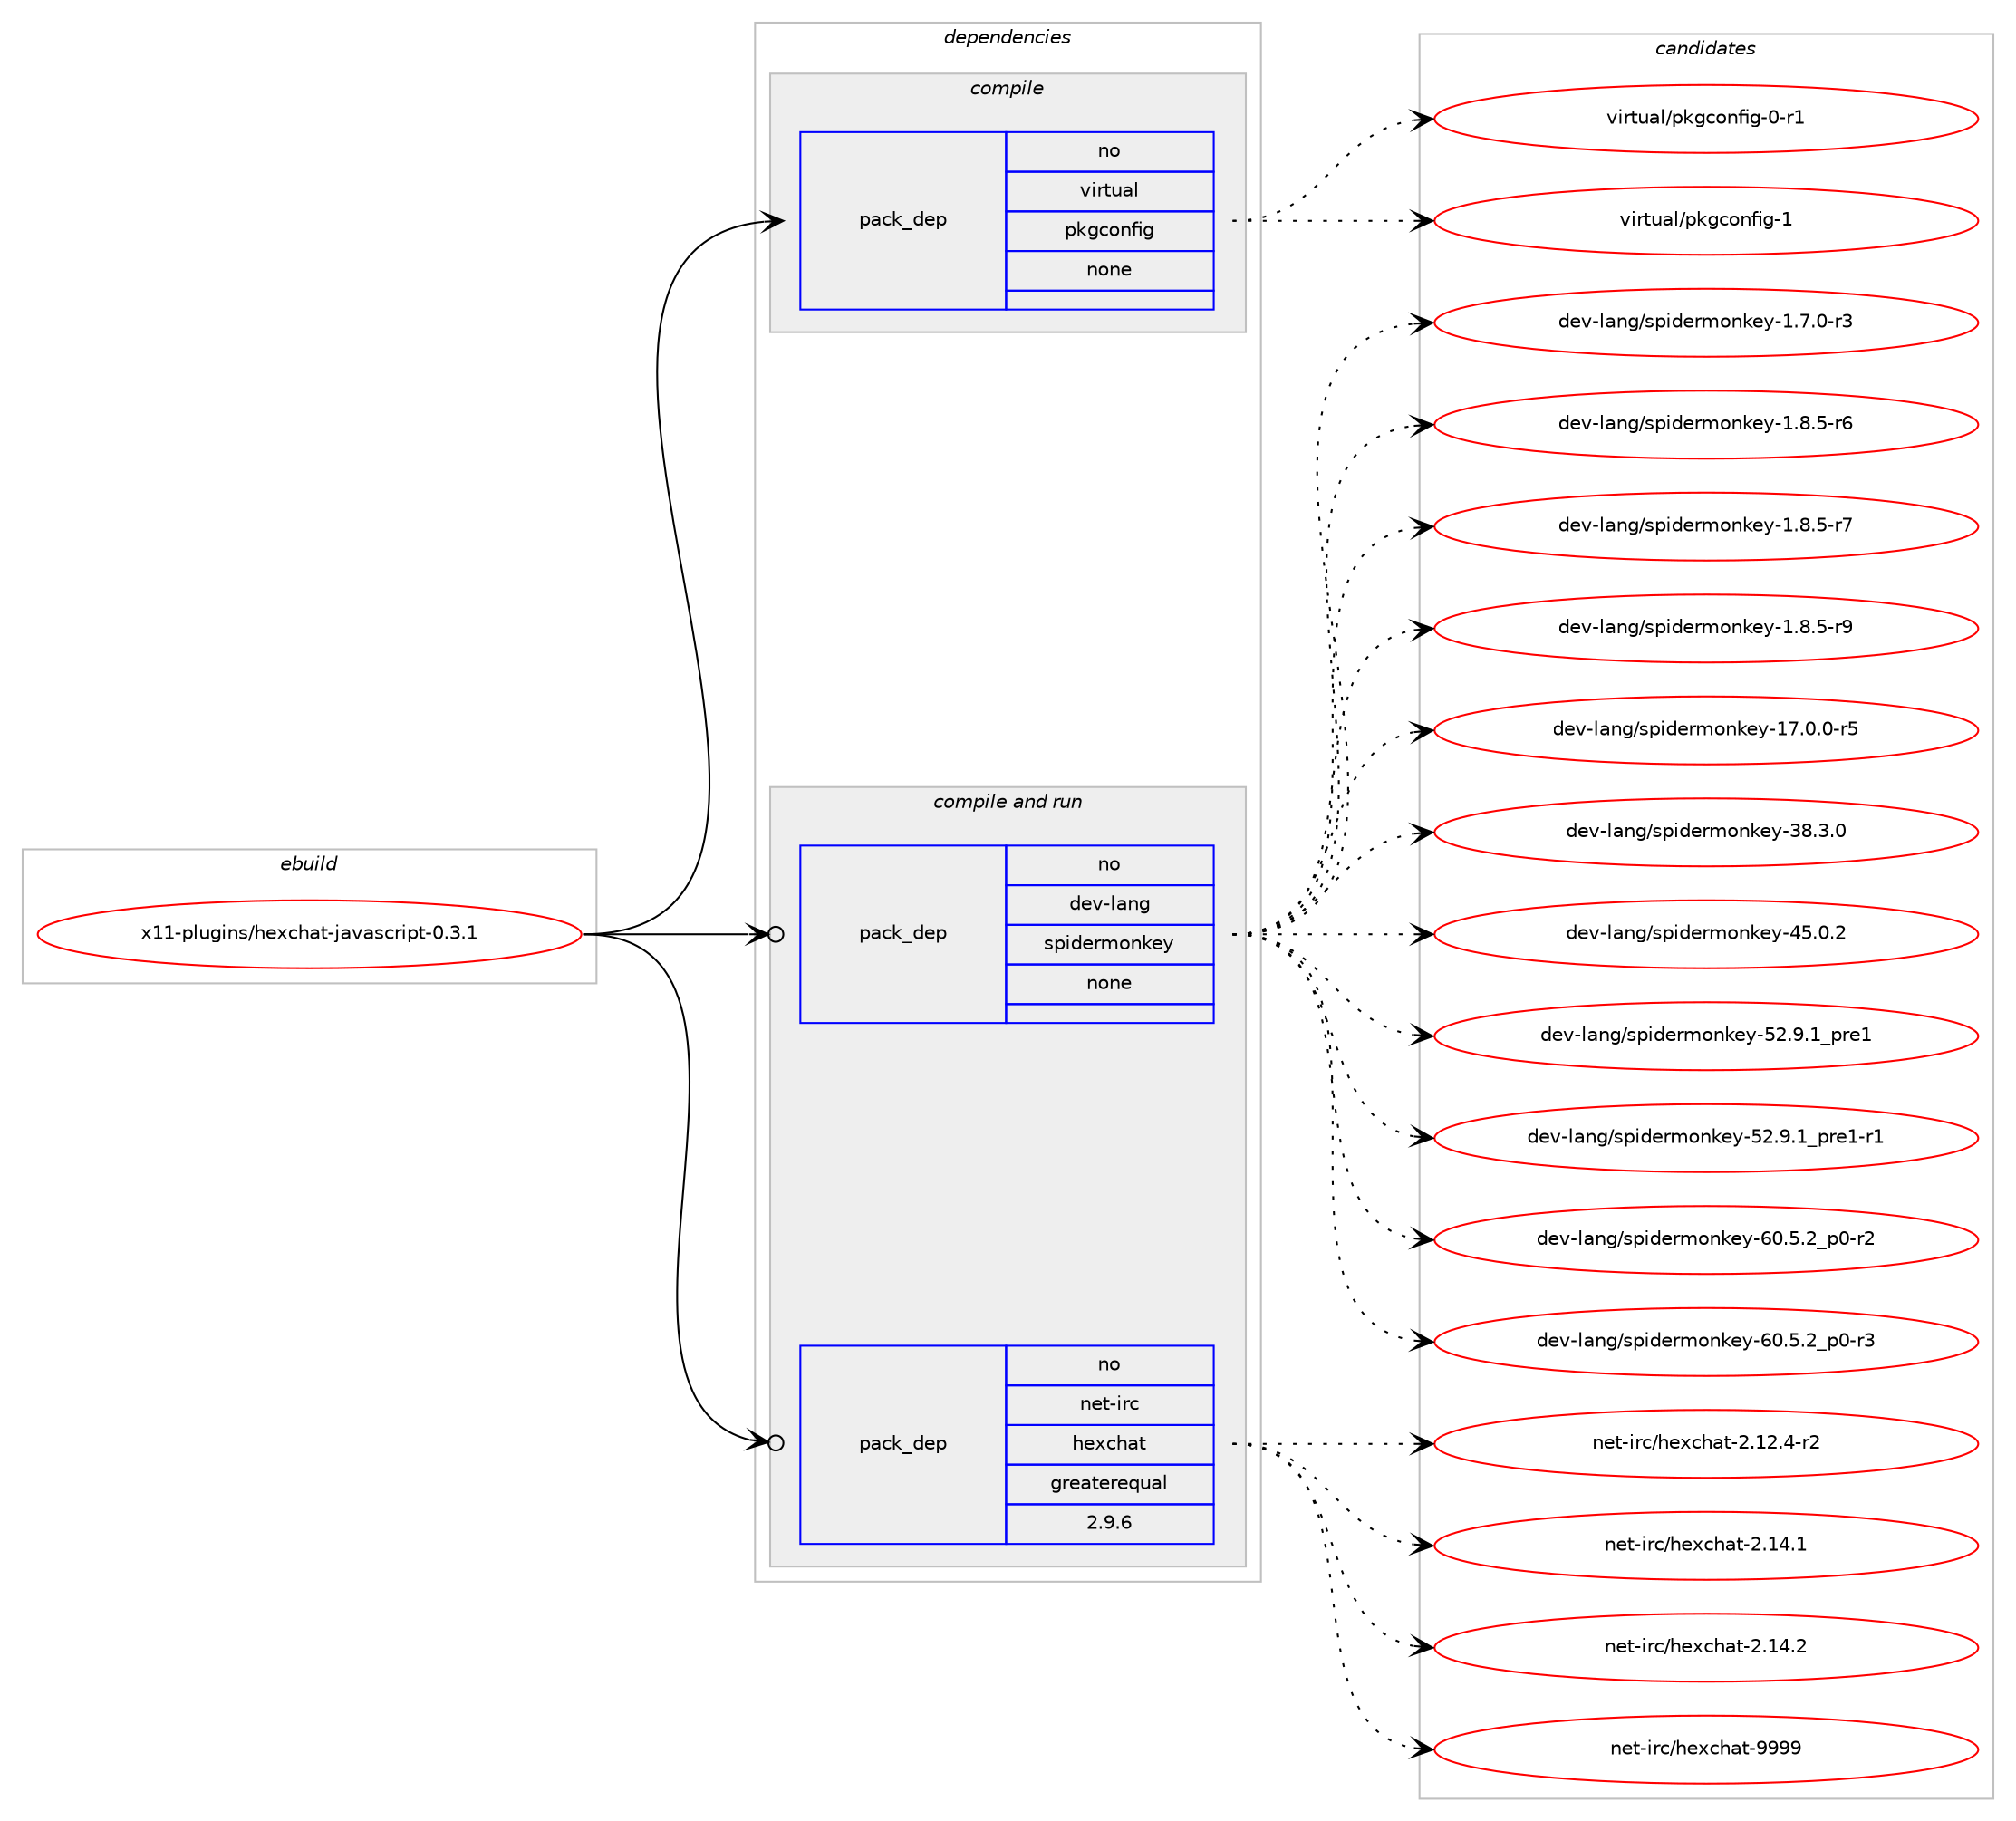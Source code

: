 digraph prolog {

# *************
# Graph options
# *************

newrank=true;
concentrate=true;
compound=true;
graph [rankdir=LR,fontname=Helvetica,fontsize=10,ranksep=1.5];#, ranksep=2.5, nodesep=0.2];
edge  [arrowhead=vee];
node  [fontname=Helvetica,fontsize=10];

# **********
# The ebuild
# **********

subgraph cluster_leftcol {
color=gray;
rank=same;
label=<<i>ebuild</i>>;
id [label="x11-plugins/hexchat-javascript-0.3.1", color=red, width=4, href="../x11-plugins/hexchat-javascript-0.3.1.svg"];
}

# ****************
# The dependencies
# ****************

subgraph cluster_midcol {
color=gray;
label=<<i>dependencies</i>>;
subgraph cluster_compile {
fillcolor="#eeeeee";
style=filled;
label=<<i>compile</i>>;
subgraph pack685785 {
dependency922758 [label=<<TABLE BORDER="0" CELLBORDER="1" CELLSPACING="0" CELLPADDING="4" WIDTH="220"><TR><TD ROWSPAN="6" CELLPADDING="30">pack_dep</TD></TR><TR><TD WIDTH="110">no</TD></TR><TR><TD>virtual</TD></TR><TR><TD>pkgconfig</TD></TR><TR><TD>none</TD></TR><TR><TD></TD></TR></TABLE>>, shape=none, color=blue];
}
id:e -> dependency922758:w [weight=20,style="solid",arrowhead="vee"];
}
subgraph cluster_compileandrun {
fillcolor="#eeeeee";
style=filled;
label=<<i>compile and run</i>>;
subgraph pack685786 {
dependency922759 [label=<<TABLE BORDER="0" CELLBORDER="1" CELLSPACING="0" CELLPADDING="4" WIDTH="220"><TR><TD ROWSPAN="6" CELLPADDING="30">pack_dep</TD></TR><TR><TD WIDTH="110">no</TD></TR><TR><TD>dev-lang</TD></TR><TR><TD>spidermonkey</TD></TR><TR><TD>none</TD></TR><TR><TD></TD></TR></TABLE>>, shape=none, color=blue];
}
id:e -> dependency922759:w [weight=20,style="solid",arrowhead="odotvee"];
subgraph pack685787 {
dependency922760 [label=<<TABLE BORDER="0" CELLBORDER="1" CELLSPACING="0" CELLPADDING="4" WIDTH="220"><TR><TD ROWSPAN="6" CELLPADDING="30">pack_dep</TD></TR><TR><TD WIDTH="110">no</TD></TR><TR><TD>net-irc</TD></TR><TR><TD>hexchat</TD></TR><TR><TD>greaterequal</TD></TR><TR><TD>2.9.6</TD></TR></TABLE>>, shape=none, color=blue];
}
id:e -> dependency922760:w [weight=20,style="solid",arrowhead="odotvee"];
}
subgraph cluster_run {
fillcolor="#eeeeee";
style=filled;
label=<<i>run</i>>;
}
}

# **************
# The candidates
# **************

subgraph cluster_choices {
rank=same;
color=gray;
label=<<i>candidates</i>>;

subgraph choice685785 {
color=black;
nodesep=1;
choice11810511411611797108471121071039911111010210510345484511449 [label="virtual/pkgconfig-0-r1", color=red, width=4,href="../virtual/pkgconfig-0-r1.svg"];
choice1181051141161179710847112107103991111101021051034549 [label="virtual/pkgconfig-1", color=red, width=4,href="../virtual/pkgconfig-1.svg"];
dependency922758:e -> choice11810511411611797108471121071039911111010210510345484511449:w [style=dotted,weight="100"];
dependency922758:e -> choice1181051141161179710847112107103991111101021051034549:w [style=dotted,weight="100"];
}
subgraph choice685786 {
color=black;
nodesep=1;
choice1001011184510897110103471151121051001011141091111101071011214549465546484511451 [label="dev-lang/spidermonkey-1.7.0-r3", color=red, width=4,href="../dev-lang/spidermonkey-1.7.0-r3.svg"];
choice1001011184510897110103471151121051001011141091111101071011214549465646534511454 [label="dev-lang/spidermonkey-1.8.5-r6", color=red, width=4,href="../dev-lang/spidermonkey-1.8.5-r6.svg"];
choice1001011184510897110103471151121051001011141091111101071011214549465646534511455 [label="dev-lang/spidermonkey-1.8.5-r7", color=red, width=4,href="../dev-lang/spidermonkey-1.8.5-r7.svg"];
choice1001011184510897110103471151121051001011141091111101071011214549465646534511457 [label="dev-lang/spidermonkey-1.8.5-r9", color=red, width=4,href="../dev-lang/spidermonkey-1.8.5-r9.svg"];
choice100101118451089711010347115112105100101114109111110107101121454955464846484511453 [label="dev-lang/spidermonkey-17.0.0-r5", color=red, width=4,href="../dev-lang/spidermonkey-17.0.0-r5.svg"];
choice10010111845108971101034711511210510010111410911111010710112145515646514648 [label="dev-lang/spidermonkey-38.3.0", color=red, width=4,href="../dev-lang/spidermonkey-38.3.0.svg"];
choice10010111845108971101034711511210510010111410911111010710112145525346484650 [label="dev-lang/spidermonkey-45.0.2", color=red, width=4,href="../dev-lang/spidermonkey-45.0.2.svg"];
choice100101118451089711010347115112105100101114109111110107101121455350465746499511211410149 [label="dev-lang/spidermonkey-52.9.1_pre1", color=red, width=4,href="../dev-lang/spidermonkey-52.9.1_pre1.svg"];
choice1001011184510897110103471151121051001011141091111101071011214553504657464995112114101494511449 [label="dev-lang/spidermonkey-52.9.1_pre1-r1", color=red, width=4,href="../dev-lang/spidermonkey-52.9.1_pre1-r1.svg"];
choice1001011184510897110103471151121051001011141091111101071011214554484653465095112484511450 [label="dev-lang/spidermonkey-60.5.2_p0-r2", color=red, width=4,href="../dev-lang/spidermonkey-60.5.2_p0-r2.svg"];
choice1001011184510897110103471151121051001011141091111101071011214554484653465095112484511451 [label="dev-lang/spidermonkey-60.5.2_p0-r3", color=red, width=4,href="../dev-lang/spidermonkey-60.5.2_p0-r3.svg"];
dependency922759:e -> choice1001011184510897110103471151121051001011141091111101071011214549465546484511451:w [style=dotted,weight="100"];
dependency922759:e -> choice1001011184510897110103471151121051001011141091111101071011214549465646534511454:w [style=dotted,weight="100"];
dependency922759:e -> choice1001011184510897110103471151121051001011141091111101071011214549465646534511455:w [style=dotted,weight="100"];
dependency922759:e -> choice1001011184510897110103471151121051001011141091111101071011214549465646534511457:w [style=dotted,weight="100"];
dependency922759:e -> choice100101118451089711010347115112105100101114109111110107101121454955464846484511453:w [style=dotted,weight="100"];
dependency922759:e -> choice10010111845108971101034711511210510010111410911111010710112145515646514648:w [style=dotted,weight="100"];
dependency922759:e -> choice10010111845108971101034711511210510010111410911111010710112145525346484650:w [style=dotted,weight="100"];
dependency922759:e -> choice100101118451089711010347115112105100101114109111110107101121455350465746499511211410149:w [style=dotted,weight="100"];
dependency922759:e -> choice1001011184510897110103471151121051001011141091111101071011214553504657464995112114101494511449:w [style=dotted,weight="100"];
dependency922759:e -> choice1001011184510897110103471151121051001011141091111101071011214554484653465095112484511450:w [style=dotted,weight="100"];
dependency922759:e -> choice1001011184510897110103471151121051001011141091111101071011214554484653465095112484511451:w [style=dotted,weight="100"];
}
subgraph choice685787 {
color=black;
nodesep=1;
choice1101011164510511499471041011209910497116455046495046524511450 [label="net-irc/hexchat-2.12.4-r2", color=red, width=4,href="../net-irc/hexchat-2.12.4-r2.svg"];
choice110101116451051149947104101120991049711645504649524649 [label="net-irc/hexchat-2.14.1", color=red, width=4,href="../net-irc/hexchat-2.14.1.svg"];
choice110101116451051149947104101120991049711645504649524650 [label="net-irc/hexchat-2.14.2", color=red, width=4,href="../net-irc/hexchat-2.14.2.svg"];
choice11010111645105114994710410112099104971164557575757 [label="net-irc/hexchat-9999", color=red, width=4,href="../net-irc/hexchat-9999.svg"];
dependency922760:e -> choice1101011164510511499471041011209910497116455046495046524511450:w [style=dotted,weight="100"];
dependency922760:e -> choice110101116451051149947104101120991049711645504649524649:w [style=dotted,weight="100"];
dependency922760:e -> choice110101116451051149947104101120991049711645504649524650:w [style=dotted,weight="100"];
dependency922760:e -> choice11010111645105114994710410112099104971164557575757:w [style=dotted,weight="100"];
}
}

}
